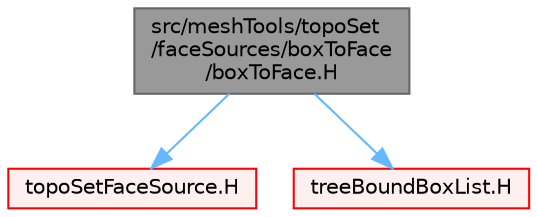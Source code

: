 digraph "src/meshTools/topoSet/faceSources/boxToFace/boxToFace.H"
{
 // LATEX_PDF_SIZE
  bgcolor="transparent";
  edge [fontname=Helvetica,fontsize=10,labelfontname=Helvetica,labelfontsize=10];
  node [fontname=Helvetica,fontsize=10,shape=box,height=0.2,width=0.4];
  Node1 [id="Node000001",label="src/meshTools/topoSet\l/faceSources/boxToFace\l/boxToFace.H",height=0.2,width=0.4,color="gray40", fillcolor="grey60", style="filled", fontcolor="black",tooltip=" "];
  Node1 -> Node2 [id="edge1_Node000001_Node000002",color="steelblue1",style="solid",tooltip=" "];
  Node2 [id="Node000002",label="topoSetFaceSource.H",height=0.2,width=0.4,color="red", fillcolor="#FFF0F0", style="filled",URL="$topoSetFaceSource_8H.html",tooltip=" "];
  Node1 -> Node215 [id="edge2_Node000001_Node000215",color="steelblue1",style="solid",tooltip=" "];
  Node215 [id="Node000215",label="treeBoundBoxList.H",height=0.2,width=0.4,color="red", fillcolor="#FFF0F0", style="filled",URL="$treeBoundBoxList_8H.html",tooltip=" "];
}
